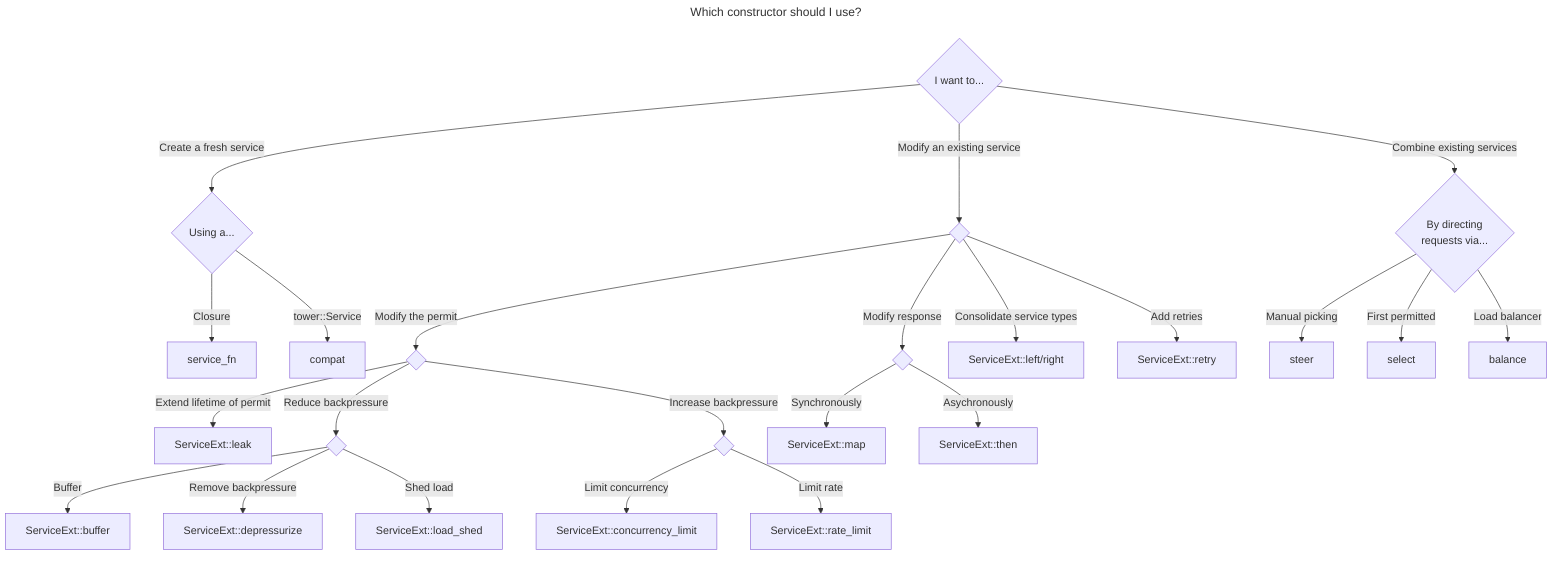 ---
title: Which constructor should I use?
---
flowchart TD
    A{I want to...} --> |Create a fresh service| B{Using a...}
    B --> |Closure| service_fn
    B --> |tower::Service| compat
    A --> |Modify an existing service| C{ }
    C --> |Modify the permit| D{ }
    D --> |Extend lifetime of permit| ServiceExt::leak
    D --> |Reduce backpressure| E{ }
    E --> |Buffer| ServiceExt::buffer
    E --> |Remove backpressure| ServiceExt::depressurize
    E --> |Shed load| ServiceExt::load_shed
    D --> |Increase backpressure| F{ }
    F --> |Limit concurrency| ServiceExt::concurrency_limit
    F --> |Limit rate| ServiceExt::rate_limit
    C --> |Modify response| G{ }
    G --> |Synchronously| ServiceExt::map
    G --> |Asychronously| ServiceExt::then
    C --> |Consolidate service types| ServiceExt::left/right
    C --> |Add retries| ServiceExt::retry
    A --> |Combine existing services| H{By directing \nrequests via...}
    H --> |Manual picking| steer
    H --> |First permitted| select
    H --> |Load balancer| balance